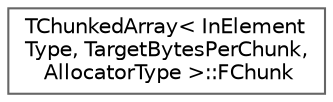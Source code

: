 digraph "Graphical Class Hierarchy"
{
 // INTERACTIVE_SVG=YES
 // LATEX_PDF_SIZE
  bgcolor="transparent";
  edge [fontname=Helvetica,fontsize=10,labelfontname=Helvetica,labelfontsize=10];
  node [fontname=Helvetica,fontsize=10,shape=box,height=0.2,width=0.4];
  rankdir="LR";
  Node0 [id="Node000000",label="TChunkedArray\< InElement\lType, TargetBytesPerChunk,\l AllocatorType \>::FChunk",height=0.2,width=0.4,color="grey40", fillcolor="white", style="filled",URL="$d7/d61/structTChunkedArray_1_1FChunk.html",tooltip="A chunk of the array's elements."];
}
